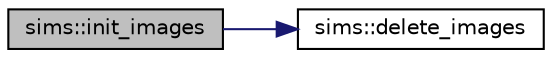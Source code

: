 digraph "sims::init_images"
{
  edge [fontname="Helvetica",fontsize="10",labelfontname="Helvetica",labelfontsize="10"];
  node [fontname="Helvetica",fontsize="10",shape=record];
  rankdir="LR";
  Node6257 [label="sims::init_images",height=0.2,width=0.4,color="black", fillcolor="grey75", style="filled", fontcolor="black"];
  Node6257 -> Node6258 [color="midnightblue",fontsize="10",style="solid",fontname="Helvetica"];
  Node6258 [label="sims::delete_images",height=0.2,width=0.4,color="black", fillcolor="white", style="filled",URL="$d9/df3/classsims.html#a5a4fd410f399c81c847052861e3bc3ff"];
}
